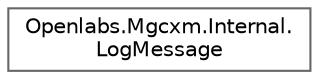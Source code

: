 digraph "Graphical Class Hierarchy"
{
 // LATEX_PDF_SIZE
  bgcolor="transparent";
  edge [fontname=Helvetica,fontsize=10,labelfontname=Helvetica,labelfontsize=10];
  node [fontname=Helvetica,fontsize=10,shape=box,height=0.2,width=0.4];
  rankdir="LR";
  Node0 [id="Node000000",label="Openlabs.Mgcxm.Internal.\lLogMessage",height=0.2,width=0.4,color="grey40", fillcolor="white", style="filled",URL="$class_openlabs_1_1_mgcxm_1_1_internal_1_1_log_message.html",tooltip=" "];
}

